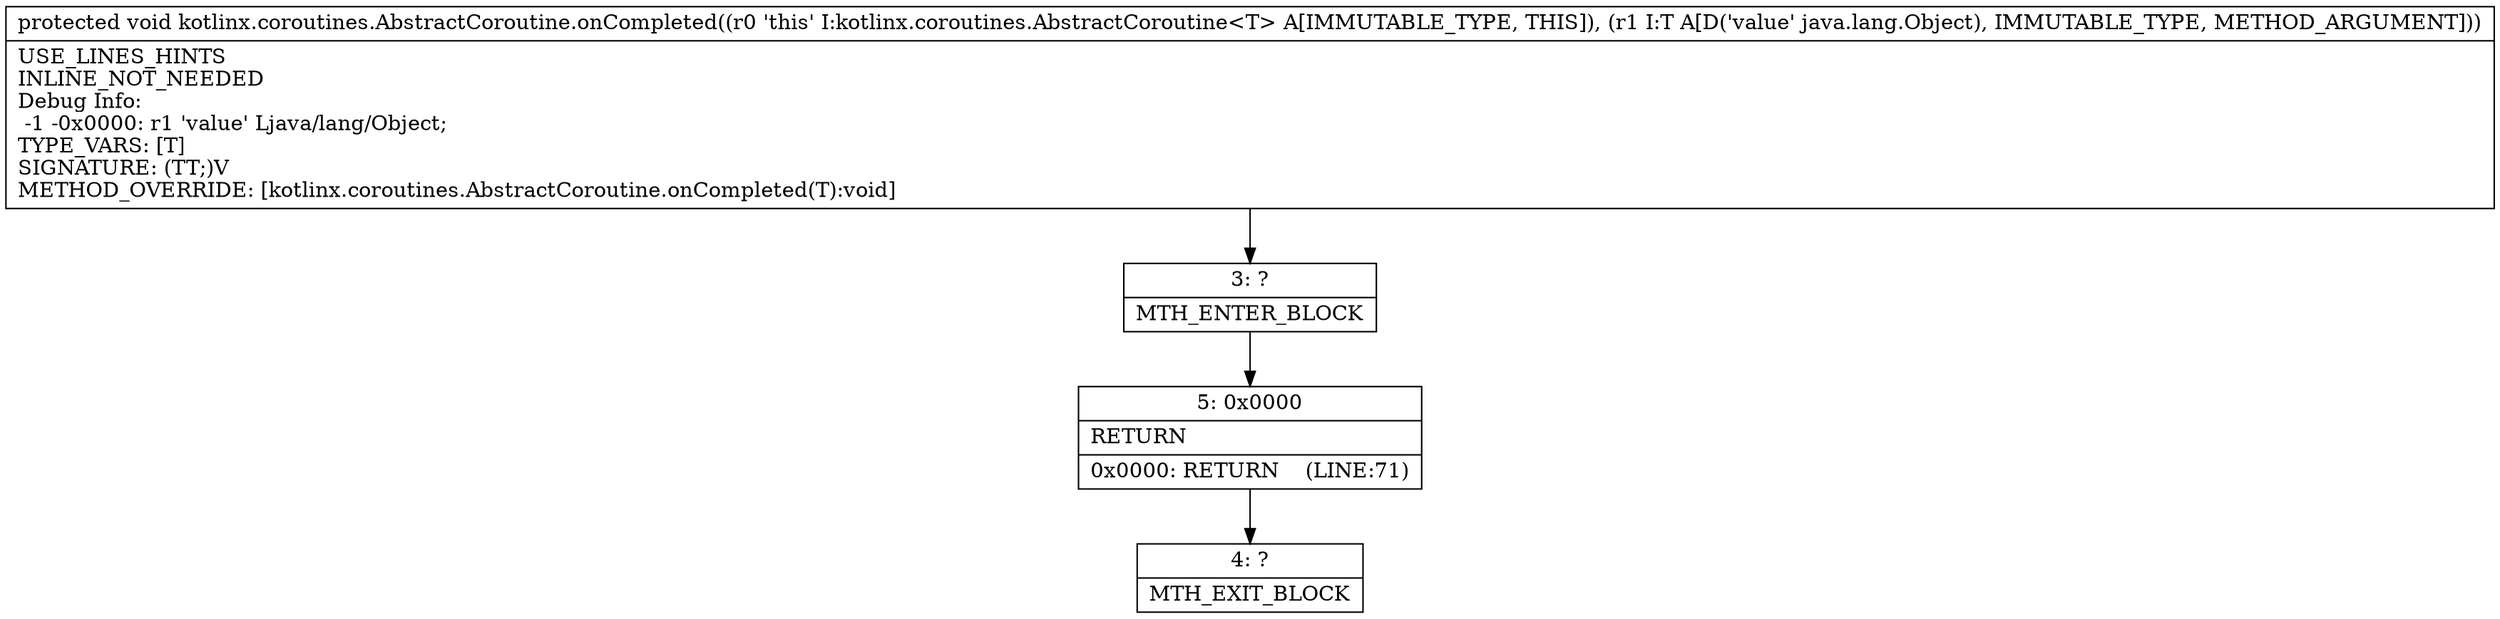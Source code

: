 digraph "CFG forkotlinx.coroutines.AbstractCoroutine.onCompleted(Ljava\/lang\/Object;)V" {
Node_3 [shape=record,label="{3\:\ ?|MTH_ENTER_BLOCK\l}"];
Node_5 [shape=record,label="{5\:\ 0x0000|RETURN\l|0x0000: RETURN    (LINE:71)\l}"];
Node_4 [shape=record,label="{4\:\ ?|MTH_EXIT_BLOCK\l}"];
MethodNode[shape=record,label="{protected void kotlinx.coroutines.AbstractCoroutine.onCompleted((r0 'this' I:kotlinx.coroutines.AbstractCoroutine\<T\> A[IMMUTABLE_TYPE, THIS]), (r1 I:T A[D('value' java.lang.Object), IMMUTABLE_TYPE, METHOD_ARGUMENT]))  | USE_LINES_HINTS\lINLINE_NOT_NEEDED\lDebug Info:\l  \-1 \-0x0000: r1 'value' Ljava\/lang\/Object;\lTYPE_VARS: [T]\lSIGNATURE: (TT;)V\lMETHOD_OVERRIDE: [kotlinx.coroutines.AbstractCoroutine.onCompleted(T):void]\l}"];
MethodNode -> Node_3;Node_3 -> Node_5;
Node_5 -> Node_4;
}


